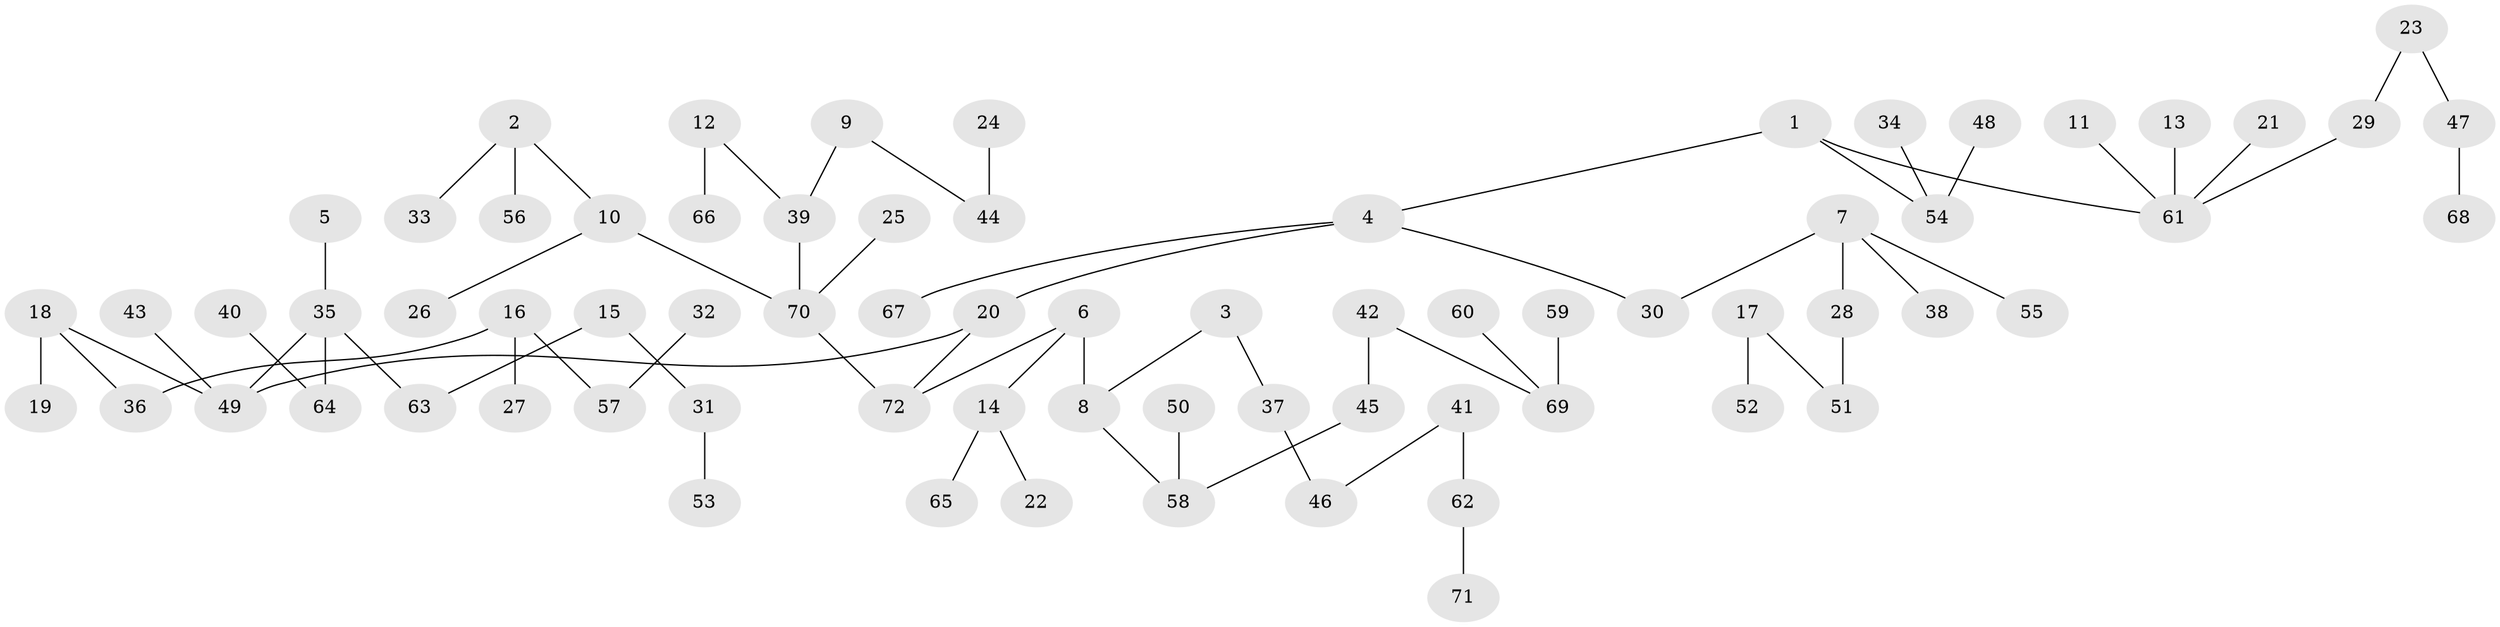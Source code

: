 // original degree distribution, {5: 0.027777777777777776, 6: 0.013888888888888888, 4: 0.0763888888888889, 3: 0.13194444444444445, 2: 0.2708333333333333, 1: 0.4722222222222222, 7: 0.006944444444444444}
// Generated by graph-tools (version 1.1) at 2025/02/03/09/25 03:02:28]
// undirected, 72 vertices, 71 edges
graph export_dot {
graph [start="1"]
  node [color=gray90,style=filled];
  1;
  2;
  3;
  4;
  5;
  6;
  7;
  8;
  9;
  10;
  11;
  12;
  13;
  14;
  15;
  16;
  17;
  18;
  19;
  20;
  21;
  22;
  23;
  24;
  25;
  26;
  27;
  28;
  29;
  30;
  31;
  32;
  33;
  34;
  35;
  36;
  37;
  38;
  39;
  40;
  41;
  42;
  43;
  44;
  45;
  46;
  47;
  48;
  49;
  50;
  51;
  52;
  53;
  54;
  55;
  56;
  57;
  58;
  59;
  60;
  61;
  62;
  63;
  64;
  65;
  66;
  67;
  68;
  69;
  70;
  71;
  72;
  1 -- 4 [weight=1.0];
  1 -- 54 [weight=1.0];
  1 -- 61 [weight=1.0];
  2 -- 10 [weight=1.0];
  2 -- 33 [weight=1.0];
  2 -- 56 [weight=1.0];
  3 -- 8 [weight=1.0];
  3 -- 37 [weight=1.0];
  4 -- 20 [weight=1.0];
  4 -- 30 [weight=1.0];
  4 -- 67 [weight=1.0];
  5 -- 35 [weight=1.0];
  6 -- 8 [weight=1.0];
  6 -- 14 [weight=1.0];
  6 -- 72 [weight=1.0];
  7 -- 28 [weight=1.0];
  7 -- 30 [weight=1.0];
  7 -- 38 [weight=1.0];
  7 -- 55 [weight=1.0];
  8 -- 58 [weight=1.0];
  9 -- 39 [weight=1.0];
  9 -- 44 [weight=1.0];
  10 -- 26 [weight=1.0];
  10 -- 70 [weight=1.0];
  11 -- 61 [weight=1.0];
  12 -- 39 [weight=1.0];
  12 -- 66 [weight=1.0];
  13 -- 61 [weight=1.0];
  14 -- 22 [weight=1.0];
  14 -- 65 [weight=1.0];
  15 -- 31 [weight=1.0];
  15 -- 63 [weight=1.0];
  16 -- 27 [weight=1.0];
  16 -- 36 [weight=1.0];
  16 -- 57 [weight=1.0];
  17 -- 51 [weight=1.0];
  17 -- 52 [weight=1.0];
  18 -- 19 [weight=1.0];
  18 -- 36 [weight=1.0];
  18 -- 49 [weight=1.0];
  20 -- 49 [weight=1.0];
  20 -- 72 [weight=1.0];
  21 -- 61 [weight=1.0];
  23 -- 29 [weight=1.0];
  23 -- 47 [weight=1.0];
  24 -- 44 [weight=1.0];
  25 -- 70 [weight=1.0];
  28 -- 51 [weight=1.0];
  29 -- 61 [weight=1.0];
  31 -- 53 [weight=1.0];
  32 -- 57 [weight=1.0];
  34 -- 54 [weight=1.0];
  35 -- 49 [weight=1.0];
  35 -- 63 [weight=1.0];
  35 -- 64 [weight=1.0];
  37 -- 46 [weight=1.0];
  39 -- 70 [weight=1.0];
  40 -- 64 [weight=1.0];
  41 -- 46 [weight=1.0];
  41 -- 62 [weight=1.0];
  42 -- 45 [weight=1.0];
  42 -- 69 [weight=1.0];
  43 -- 49 [weight=1.0];
  45 -- 58 [weight=1.0];
  47 -- 68 [weight=1.0];
  48 -- 54 [weight=1.0];
  50 -- 58 [weight=1.0];
  59 -- 69 [weight=1.0];
  60 -- 69 [weight=1.0];
  62 -- 71 [weight=1.0];
  70 -- 72 [weight=1.0];
}
